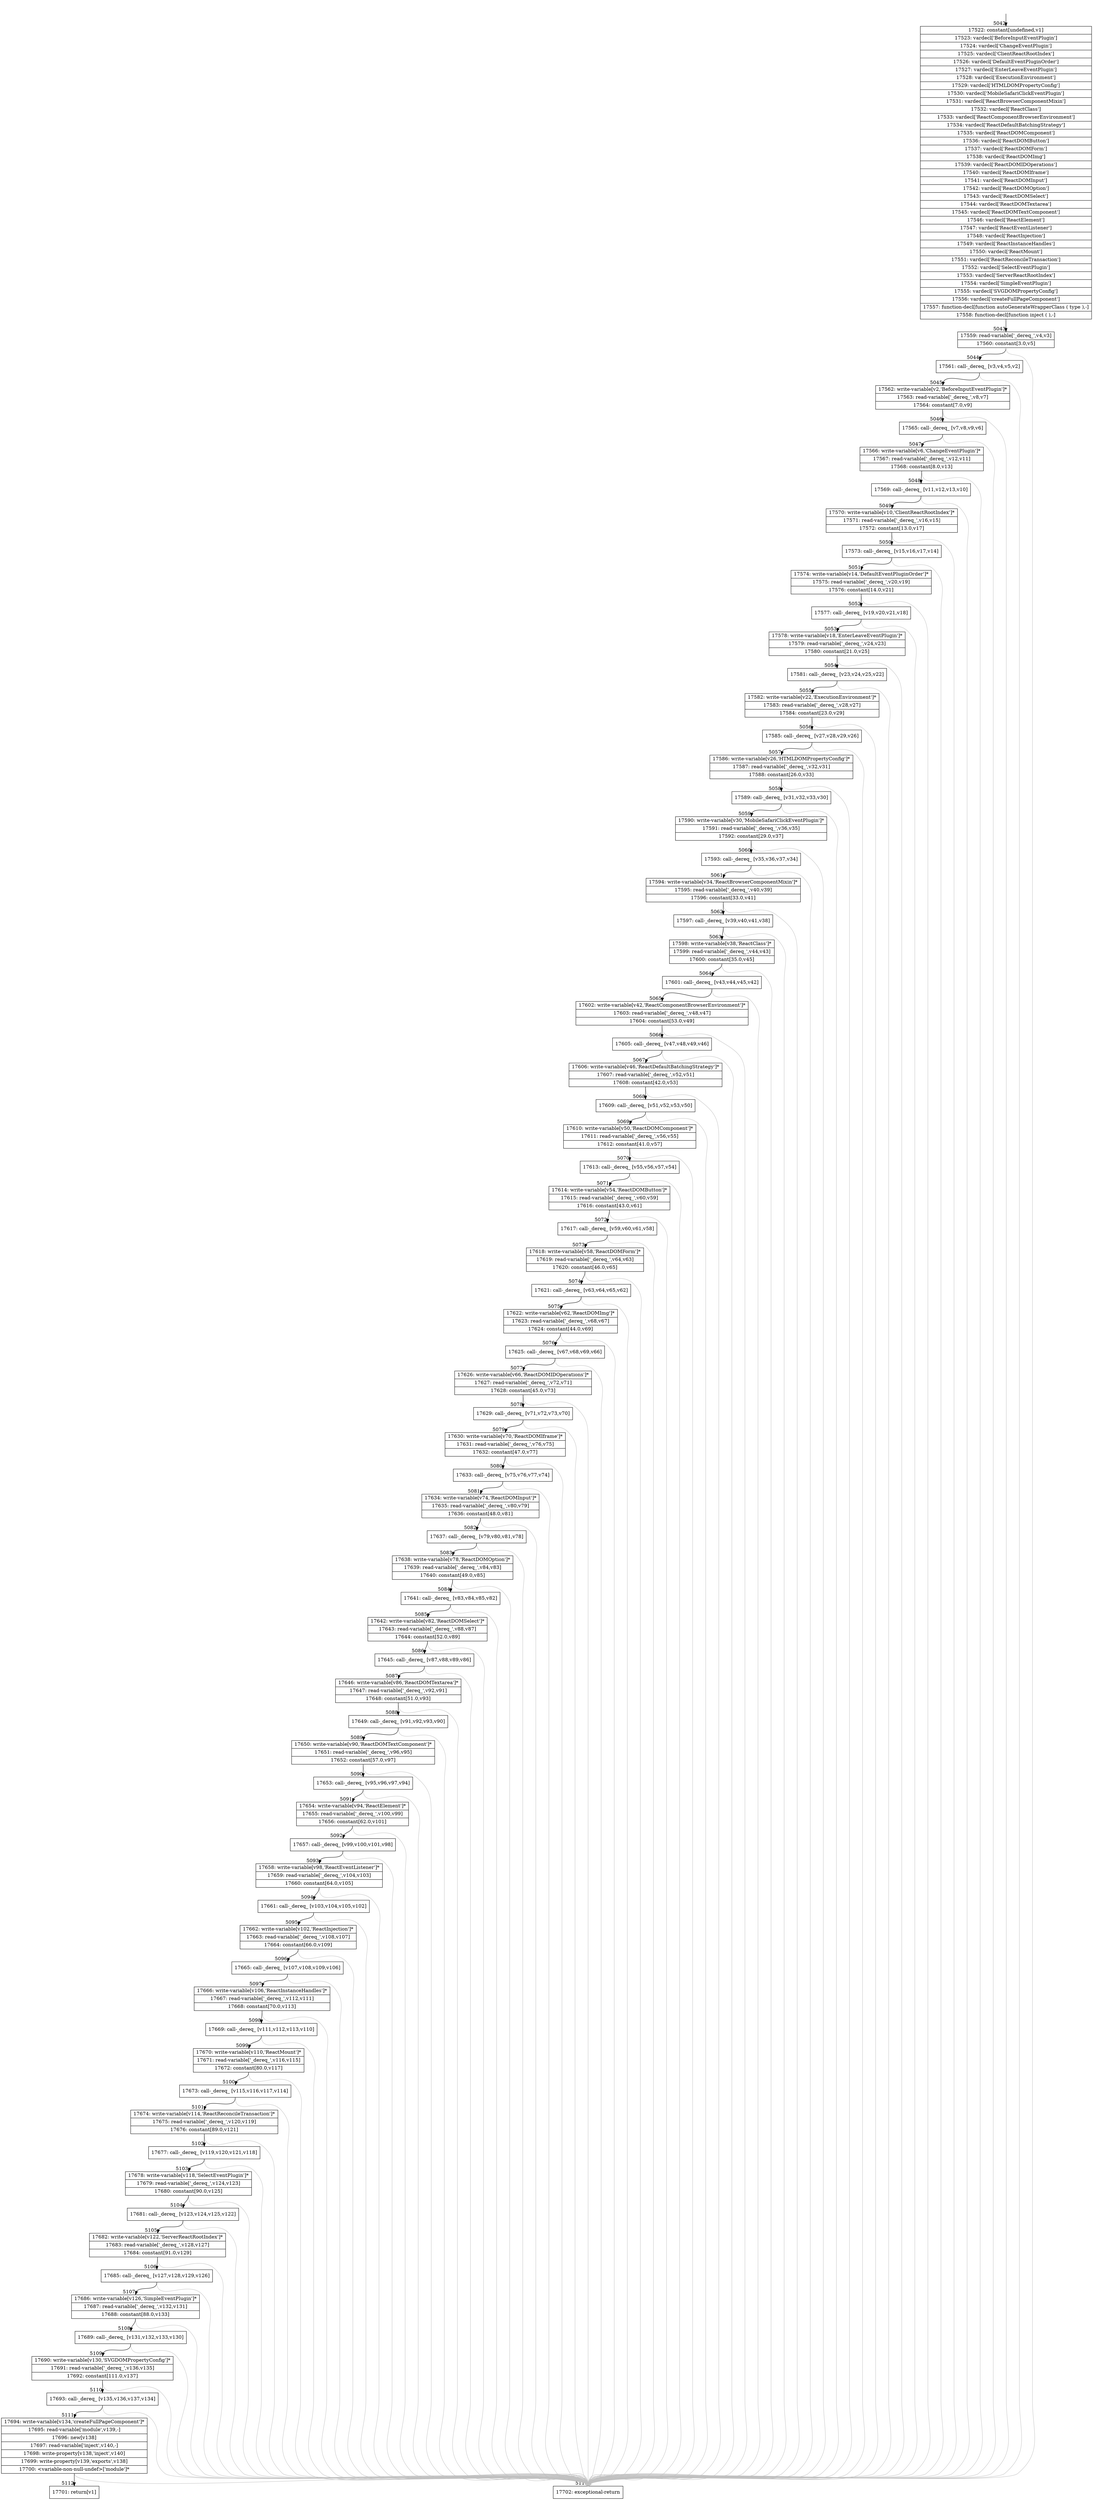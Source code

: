 digraph {
rankdir="TD"
BB_entry338[shape=none,label=""];
BB_entry338 -> BB5042 [tailport=s, headport=n, headlabel="    5042"]
BB5042 [shape=record label="{17522: constant[undefined,v1]|17523: vardecl['BeforeInputEventPlugin']|17524: vardecl['ChangeEventPlugin']|17525: vardecl['ClientReactRootIndex']|17526: vardecl['DefaultEventPluginOrder']|17527: vardecl['EnterLeaveEventPlugin']|17528: vardecl['ExecutionEnvironment']|17529: vardecl['HTMLDOMPropertyConfig']|17530: vardecl['MobileSafariClickEventPlugin']|17531: vardecl['ReactBrowserComponentMixin']|17532: vardecl['ReactClass']|17533: vardecl['ReactComponentBrowserEnvironment']|17534: vardecl['ReactDefaultBatchingStrategy']|17535: vardecl['ReactDOMComponent']|17536: vardecl['ReactDOMButton']|17537: vardecl['ReactDOMForm']|17538: vardecl['ReactDOMImg']|17539: vardecl['ReactDOMIDOperations']|17540: vardecl['ReactDOMIframe']|17541: vardecl['ReactDOMInput']|17542: vardecl['ReactDOMOption']|17543: vardecl['ReactDOMSelect']|17544: vardecl['ReactDOMTextarea']|17545: vardecl['ReactDOMTextComponent']|17546: vardecl['ReactElement']|17547: vardecl['ReactEventListener']|17548: vardecl['ReactInjection']|17549: vardecl['ReactInstanceHandles']|17550: vardecl['ReactMount']|17551: vardecl['ReactReconcileTransaction']|17552: vardecl['SelectEventPlugin']|17553: vardecl['ServerReactRootIndex']|17554: vardecl['SimpleEventPlugin']|17555: vardecl['SVGDOMPropertyConfig']|17556: vardecl['createFullPageComponent']|17557: function-decl[function autoGenerateWrapperClass ( type ),-]|17558: function-decl[function inject ( ),-]}" ] 
BB5042 -> BB5043 [tailport=s, headport=n, headlabel="      5043"]
BB5043 [shape=record label="{17559: read-variable['_dereq_',v4,v3]|17560: constant[3.0,v5]}" ] 
BB5043 -> BB5044 [tailport=s, headport=n, headlabel="      5044"]
BB5043 -> BB5113 [tailport=s, headport=n, color=gray, headlabel="      5113"]
BB5044 [shape=record label="{17561: call-_dereq_ [v3,v4,v5,v2]}" ] 
BB5044 -> BB5045 [tailport=s, headport=n, headlabel="      5045"]
BB5044 -> BB5113 [tailport=s, headport=n, color=gray]
BB5045 [shape=record label="{17562: write-variable[v2,'BeforeInputEventPlugin']*|17563: read-variable['_dereq_',v8,v7]|17564: constant[7.0,v9]}" ] 
BB5045 -> BB5046 [tailport=s, headport=n, headlabel="      5046"]
BB5045 -> BB5113 [tailport=s, headport=n, color=gray]
BB5046 [shape=record label="{17565: call-_dereq_ [v7,v8,v9,v6]}" ] 
BB5046 -> BB5047 [tailport=s, headport=n, headlabel="      5047"]
BB5046 -> BB5113 [tailport=s, headport=n, color=gray]
BB5047 [shape=record label="{17566: write-variable[v6,'ChangeEventPlugin']*|17567: read-variable['_dereq_',v12,v11]|17568: constant[8.0,v13]}" ] 
BB5047 -> BB5048 [tailport=s, headport=n, headlabel="      5048"]
BB5047 -> BB5113 [tailport=s, headport=n, color=gray]
BB5048 [shape=record label="{17569: call-_dereq_ [v11,v12,v13,v10]}" ] 
BB5048 -> BB5049 [tailport=s, headport=n, headlabel="      5049"]
BB5048 -> BB5113 [tailport=s, headport=n, color=gray]
BB5049 [shape=record label="{17570: write-variable[v10,'ClientReactRootIndex']*|17571: read-variable['_dereq_',v16,v15]|17572: constant[13.0,v17]}" ] 
BB5049 -> BB5050 [tailport=s, headport=n, headlabel="      5050"]
BB5049 -> BB5113 [tailport=s, headport=n, color=gray]
BB5050 [shape=record label="{17573: call-_dereq_ [v15,v16,v17,v14]}" ] 
BB5050 -> BB5051 [tailport=s, headport=n, headlabel="      5051"]
BB5050 -> BB5113 [tailport=s, headport=n, color=gray]
BB5051 [shape=record label="{17574: write-variable[v14,'DefaultEventPluginOrder']*|17575: read-variable['_dereq_',v20,v19]|17576: constant[14.0,v21]}" ] 
BB5051 -> BB5052 [tailport=s, headport=n, headlabel="      5052"]
BB5051 -> BB5113 [tailport=s, headport=n, color=gray]
BB5052 [shape=record label="{17577: call-_dereq_ [v19,v20,v21,v18]}" ] 
BB5052 -> BB5053 [tailport=s, headport=n, headlabel="      5053"]
BB5052 -> BB5113 [tailport=s, headport=n, color=gray]
BB5053 [shape=record label="{17578: write-variable[v18,'EnterLeaveEventPlugin']*|17579: read-variable['_dereq_',v24,v23]|17580: constant[21.0,v25]}" ] 
BB5053 -> BB5054 [tailport=s, headport=n, headlabel="      5054"]
BB5053 -> BB5113 [tailport=s, headport=n, color=gray]
BB5054 [shape=record label="{17581: call-_dereq_ [v23,v24,v25,v22]}" ] 
BB5054 -> BB5055 [tailport=s, headport=n, headlabel="      5055"]
BB5054 -> BB5113 [tailport=s, headport=n, color=gray]
BB5055 [shape=record label="{17582: write-variable[v22,'ExecutionEnvironment']*|17583: read-variable['_dereq_',v28,v27]|17584: constant[23.0,v29]}" ] 
BB5055 -> BB5056 [tailport=s, headport=n, headlabel="      5056"]
BB5055 -> BB5113 [tailport=s, headport=n, color=gray]
BB5056 [shape=record label="{17585: call-_dereq_ [v27,v28,v29,v26]}" ] 
BB5056 -> BB5057 [tailport=s, headport=n, headlabel="      5057"]
BB5056 -> BB5113 [tailport=s, headport=n, color=gray]
BB5057 [shape=record label="{17586: write-variable[v26,'HTMLDOMPropertyConfig']*|17587: read-variable['_dereq_',v32,v31]|17588: constant[26.0,v33]}" ] 
BB5057 -> BB5058 [tailport=s, headport=n, headlabel="      5058"]
BB5057 -> BB5113 [tailport=s, headport=n, color=gray]
BB5058 [shape=record label="{17589: call-_dereq_ [v31,v32,v33,v30]}" ] 
BB5058 -> BB5059 [tailport=s, headport=n, headlabel="      5059"]
BB5058 -> BB5113 [tailport=s, headport=n, color=gray]
BB5059 [shape=record label="{17590: write-variable[v30,'MobileSafariClickEventPlugin']*|17591: read-variable['_dereq_',v36,v35]|17592: constant[29.0,v37]}" ] 
BB5059 -> BB5060 [tailport=s, headport=n, headlabel="      5060"]
BB5059 -> BB5113 [tailport=s, headport=n, color=gray]
BB5060 [shape=record label="{17593: call-_dereq_ [v35,v36,v37,v34]}" ] 
BB5060 -> BB5061 [tailport=s, headport=n, headlabel="      5061"]
BB5060 -> BB5113 [tailport=s, headport=n, color=gray]
BB5061 [shape=record label="{17594: write-variable[v34,'ReactBrowserComponentMixin']*|17595: read-variable['_dereq_',v40,v39]|17596: constant[33.0,v41]}" ] 
BB5061 -> BB5062 [tailport=s, headport=n, headlabel="      5062"]
BB5061 -> BB5113 [tailport=s, headport=n, color=gray]
BB5062 [shape=record label="{17597: call-_dereq_ [v39,v40,v41,v38]}" ] 
BB5062 -> BB5063 [tailport=s, headport=n, headlabel="      5063"]
BB5062 -> BB5113 [tailport=s, headport=n, color=gray]
BB5063 [shape=record label="{17598: write-variable[v38,'ReactClass']*|17599: read-variable['_dereq_',v44,v43]|17600: constant[35.0,v45]}" ] 
BB5063 -> BB5064 [tailport=s, headport=n, headlabel="      5064"]
BB5063 -> BB5113 [tailport=s, headport=n, color=gray]
BB5064 [shape=record label="{17601: call-_dereq_ [v43,v44,v45,v42]}" ] 
BB5064 -> BB5065 [tailport=s, headport=n, headlabel="      5065"]
BB5064 -> BB5113 [tailport=s, headport=n, color=gray]
BB5065 [shape=record label="{17602: write-variable[v42,'ReactComponentBrowserEnvironment']*|17603: read-variable['_dereq_',v48,v47]|17604: constant[53.0,v49]}" ] 
BB5065 -> BB5066 [tailport=s, headport=n, headlabel="      5066"]
BB5065 -> BB5113 [tailport=s, headport=n, color=gray]
BB5066 [shape=record label="{17605: call-_dereq_ [v47,v48,v49,v46]}" ] 
BB5066 -> BB5067 [tailport=s, headport=n, headlabel="      5067"]
BB5066 -> BB5113 [tailport=s, headport=n, color=gray]
BB5067 [shape=record label="{17606: write-variable[v46,'ReactDefaultBatchingStrategy']*|17607: read-variable['_dereq_',v52,v51]|17608: constant[42.0,v53]}" ] 
BB5067 -> BB5068 [tailport=s, headport=n, headlabel="      5068"]
BB5067 -> BB5113 [tailport=s, headport=n, color=gray]
BB5068 [shape=record label="{17609: call-_dereq_ [v51,v52,v53,v50]}" ] 
BB5068 -> BB5069 [tailport=s, headport=n, headlabel="      5069"]
BB5068 -> BB5113 [tailport=s, headport=n, color=gray]
BB5069 [shape=record label="{17610: write-variable[v50,'ReactDOMComponent']*|17611: read-variable['_dereq_',v56,v55]|17612: constant[41.0,v57]}" ] 
BB5069 -> BB5070 [tailport=s, headport=n, headlabel="      5070"]
BB5069 -> BB5113 [tailport=s, headport=n, color=gray]
BB5070 [shape=record label="{17613: call-_dereq_ [v55,v56,v57,v54]}" ] 
BB5070 -> BB5071 [tailport=s, headport=n, headlabel="      5071"]
BB5070 -> BB5113 [tailport=s, headport=n, color=gray]
BB5071 [shape=record label="{17614: write-variable[v54,'ReactDOMButton']*|17615: read-variable['_dereq_',v60,v59]|17616: constant[43.0,v61]}" ] 
BB5071 -> BB5072 [tailport=s, headport=n, headlabel="      5072"]
BB5071 -> BB5113 [tailport=s, headport=n, color=gray]
BB5072 [shape=record label="{17617: call-_dereq_ [v59,v60,v61,v58]}" ] 
BB5072 -> BB5073 [tailport=s, headport=n, headlabel="      5073"]
BB5072 -> BB5113 [tailport=s, headport=n, color=gray]
BB5073 [shape=record label="{17618: write-variable[v58,'ReactDOMForm']*|17619: read-variable['_dereq_',v64,v63]|17620: constant[46.0,v65]}" ] 
BB5073 -> BB5074 [tailport=s, headport=n, headlabel="      5074"]
BB5073 -> BB5113 [tailport=s, headport=n, color=gray]
BB5074 [shape=record label="{17621: call-_dereq_ [v63,v64,v65,v62]}" ] 
BB5074 -> BB5075 [tailport=s, headport=n, headlabel="      5075"]
BB5074 -> BB5113 [tailport=s, headport=n, color=gray]
BB5075 [shape=record label="{17622: write-variable[v62,'ReactDOMImg']*|17623: read-variable['_dereq_',v68,v67]|17624: constant[44.0,v69]}" ] 
BB5075 -> BB5076 [tailport=s, headport=n, headlabel="      5076"]
BB5075 -> BB5113 [tailport=s, headport=n, color=gray]
BB5076 [shape=record label="{17625: call-_dereq_ [v67,v68,v69,v66]}" ] 
BB5076 -> BB5077 [tailport=s, headport=n, headlabel="      5077"]
BB5076 -> BB5113 [tailport=s, headport=n, color=gray]
BB5077 [shape=record label="{17626: write-variable[v66,'ReactDOMIDOperations']*|17627: read-variable['_dereq_',v72,v71]|17628: constant[45.0,v73]}" ] 
BB5077 -> BB5078 [tailport=s, headport=n, headlabel="      5078"]
BB5077 -> BB5113 [tailport=s, headport=n, color=gray]
BB5078 [shape=record label="{17629: call-_dereq_ [v71,v72,v73,v70]}" ] 
BB5078 -> BB5079 [tailport=s, headport=n, headlabel="      5079"]
BB5078 -> BB5113 [tailport=s, headport=n, color=gray]
BB5079 [shape=record label="{17630: write-variable[v70,'ReactDOMIframe']*|17631: read-variable['_dereq_',v76,v75]|17632: constant[47.0,v77]}" ] 
BB5079 -> BB5080 [tailport=s, headport=n, headlabel="      5080"]
BB5079 -> BB5113 [tailport=s, headport=n, color=gray]
BB5080 [shape=record label="{17633: call-_dereq_ [v75,v76,v77,v74]}" ] 
BB5080 -> BB5081 [tailport=s, headport=n, headlabel="      5081"]
BB5080 -> BB5113 [tailport=s, headport=n, color=gray]
BB5081 [shape=record label="{17634: write-variable[v74,'ReactDOMInput']*|17635: read-variable['_dereq_',v80,v79]|17636: constant[48.0,v81]}" ] 
BB5081 -> BB5082 [tailport=s, headport=n, headlabel="      5082"]
BB5081 -> BB5113 [tailport=s, headport=n, color=gray]
BB5082 [shape=record label="{17637: call-_dereq_ [v79,v80,v81,v78]}" ] 
BB5082 -> BB5083 [tailport=s, headport=n, headlabel="      5083"]
BB5082 -> BB5113 [tailport=s, headport=n, color=gray]
BB5083 [shape=record label="{17638: write-variable[v78,'ReactDOMOption']*|17639: read-variable['_dereq_',v84,v83]|17640: constant[49.0,v85]}" ] 
BB5083 -> BB5084 [tailport=s, headport=n, headlabel="      5084"]
BB5083 -> BB5113 [tailport=s, headport=n, color=gray]
BB5084 [shape=record label="{17641: call-_dereq_ [v83,v84,v85,v82]}" ] 
BB5084 -> BB5085 [tailport=s, headport=n, headlabel="      5085"]
BB5084 -> BB5113 [tailport=s, headport=n, color=gray]
BB5085 [shape=record label="{17642: write-variable[v82,'ReactDOMSelect']*|17643: read-variable['_dereq_',v88,v87]|17644: constant[52.0,v89]}" ] 
BB5085 -> BB5086 [tailport=s, headport=n, headlabel="      5086"]
BB5085 -> BB5113 [tailport=s, headport=n, color=gray]
BB5086 [shape=record label="{17645: call-_dereq_ [v87,v88,v89,v86]}" ] 
BB5086 -> BB5087 [tailport=s, headport=n, headlabel="      5087"]
BB5086 -> BB5113 [tailport=s, headport=n, color=gray]
BB5087 [shape=record label="{17646: write-variable[v86,'ReactDOMTextarea']*|17647: read-variable['_dereq_',v92,v91]|17648: constant[51.0,v93]}" ] 
BB5087 -> BB5088 [tailport=s, headport=n, headlabel="      5088"]
BB5087 -> BB5113 [tailport=s, headport=n, color=gray]
BB5088 [shape=record label="{17649: call-_dereq_ [v91,v92,v93,v90]}" ] 
BB5088 -> BB5089 [tailport=s, headport=n, headlabel="      5089"]
BB5088 -> BB5113 [tailport=s, headport=n, color=gray]
BB5089 [shape=record label="{17650: write-variable[v90,'ReactDOMTextComponent']*|17651: read-variable['_dereq_',v96,v95]|17652: constant[57.0,v97]}" ] 
BB5089 -> BB5090 [tailport=s, headport=n, headlabel="      5090"]
BB5089 -> BB5113 [tailport=s, headport=n, color=gray]
BB5090 [shape=record label="{17653: call-_dereq_ [v95,v96,v97,v94]}" ] 
BB5090 -> BB5091 [tailport=s, headport=n, headlabel="      5091"]
BB5090 -> BB5113 [tailport=s, headport=n, color=gray]
BB5091 [shape=record label="{17654: write-variable[v94,'ReactElement']*|17655: read-variable['_dereq_',v100,v99]|17656: constant[62.0,v101]}" ] 
BB5091 -> BB5092 [tailport=s, headport=n, headlabel="      5092"]
BB5091 -> BB5113 [tailport=s, headport=n, color=gray]
BB5092 [shape=record label="{17657: call-_dereq_ [v99,v100,v101,v98]}" ] 
BB5092 -> BB5093 [tailport=s, headport=n, headlabel="      5093"]
BB5092 -> BB5113 [tailport=s, headport=n, color=gray]
BB5093 [shape=record label="{17658: write-variable[v98,'ReactEventListener']*|17659: read-variable['_dereq_',v104,v103]|17660: constant[64.0,v105]}" ] 
BB5093 -> BB5094 [tailport=s, headport=n, headlabel="      5094"]
BB5093 -> BB5113 [tailport=s, headport=n, color=gray]
BB5094 [shape=record label="{17661: call-_dereq_ [v103,v104,v105,v102]}" ] 
BB5094 -> BB5095 [tailport=s, headport=n, headlabel="      5095"]
BB5094 -> BB5113 [tailport=s, headport=n, color=gray]
BB5095 [shape=record label="{17662: write-variable[v102,'ReactInjection']*|17663: read-variable['_dereq_',v108,v107]|17664: constant[66.0,v109]}" ] 
BB5095 -> BB5096 [tailport=s, headport=n, headlabel="      5096"]
BB5095 -> BB5113 [tailport=s, headport=n, color=gray]
BB5096 [shape=record label="{17665: call-_dereq_ [v107,v108,v109,v106]}" ] 
BB5096 -> BB5097 [tailport=s, headport=n, headlabel="      5097"]
BB5096 -> BB5113 [tailport=s, headport=n, color=gray]
BB5097 [shape=record label="{17666: write-variable[v106,'ReactInstanceHandles']*|17667: read-variable['_dereq_',v112,v111]|17668: constant[70.0,v113]}" ] 
BB5097 -> BB5098 [tailport=s, headport=n, headlabel="      5098"]
BB5097 -> BB5113 [tailport=s, headport=n, color=gray]
BB5098 [shape=record label="{17669: call-_dereq_ [v111,v112,v113,v110]}" ] 
BB5098 -> BB5099 [tailport=s, headport=n, headlabel="      5099"]
BB5098 -> BB5113 [tailport=s, headport=n, color=gray]
BB5099 [shape=record label="{17670: write-variable[v110,'ReactMount']*|17671: read-variable['_dereq_',v116,v115]|17672: constant[80.0,v117]}" ] 
BB5099 -> BB5100 [tailport=s, headport=n, headlabel="      5100"]
BB5099 -> BB5113 [tailport=s, headport=n, color=gray]
BB5100 [shape=record label="{17673: call-_dereq_ [v115,v116,v117,v114]}" ] 
BB5100 -> BB5101 [tailport=s, headport=n, headlabel="      5101"]
BB5100 -> BB5113 [tailport=s, headport=n, color=gray]
BB5101 [shape=record label="{17674: write-variable[v114,'ReactReconcileTransaction']*|17675: read-variable['_dereq_',v120,v119]|17676: constant[89.0,v121]}" ] 
BB5101 -> BB5102 [tailport=s, headport=n, headlabel="      5102"]
BB5101 -> BB5113 [tailport=s, headport=n, color=gray]
BB5102 [shape=record label="{17677: call-_dereq_ [v119,v120,v121,v118]}" ] 
BB5102 -> BB5103 [tailport=s, headport=n, headlabel="      5103"]
BB5102 -> BB5113 [tailport=s, headport=n, color=gray]
BB5103 [shape=record label="{17678: write-variable[v118,'SelectEventPlugin']*|17679: read-variable['_dereq_',v124,v123]|17680: constant[90.0,v125]}" ] 
BB5103 -> BB5104 [tailport=s, headport=n, headlabel="      5104"]
BB5103 -> BB5113 [tailport=s, headport=n, color=gray]
BB5104 [shape=record label="{17681: call-_dereq_ [v123,v124,v125,v122]}" ] 
BB5104 -> BB5105 [tailport=s, headport=n, headlabel="      5105"]
BB5104 -> BB5113 [tailport=s, headport=n, color=gray]
BB5105 [shape=record label="{17682: write-variable[v122,'ServerReactRootIndex']*|17683: read-variable['_dereq_',v128,v127]|17684: constant[91.0,v129]}" ] 
BB5105 -> BB5106 [tailport=s, headport=n, headlabel="      5106"]
BB5105 -> BB5113 [tailport=s, headport=n, color=gray]
BB5106 [shape=record label="{17685: call-_dereq_ [v127,v128,v129,v126]}" ] 
BB5106 -> BB5107 [tailport=s, headport=n, headlabel="      5107"]
BB5106 -> BB5113 [tailport=s, headport=n, color=gray]
BB5107 [shape=record label="{17686: write-variable[v126,'SimpleEventPlugin']*|17687: read-variable['_dereq_',v132,v131]|17688: constant[88.0,v133]}" ] 
BB5107 -> BB5108 [tailport=s, headport=n, headlabel="      5108"]
BB5107 -> BB5113 [tailport=s, headport=n, color=gray]
BB5108 [shape=record label="{17689: call-_dereq_ [v131,v132,v133,v130]}" ] 
BB5108 -> BB5109 [tailport=s, headport=n, headlabel="      5109"]
BB5108 -> BB5113 [tailport=s, headport=n, color=gray]
BB5109 [shape=record label="{17690: write-variable[v130,'SVGDOMPropertyConfig']*|17691: read-variable['_dereq_',v136,v135]|17692: constant[111.0,v137]}" ] 
BB5109 -> BB5110 [tailport=s, headport=n, headlabel="      5110"]
BB5109 -> BB5113 [tailport=s, headport=n, color=gray]
BB5110 [shape=record label="{17693: call-_dereq_ [v135,v136,v137,v134]}" ] 
BB5110 -> BB5111 [tailport=s, headport=n, headlabel="      5111"]
BB5110 -> BB5113 [tailport=s, headport=n, color=gray]
BB5111 [shape=record label="{17694: write-variable[v134,'createFullPageComponent']*|17695: read-variable['module',v139,-]|17696: new[v138]|17697: read-variable['inject',v140,-]|17698: write-property[v138,'inject',v140]|17699: write-property[v139,'exports',v138]|17700: \<variable-non-null-undef\>['module']*}" ] 
BB5111 -> BB5112 [tailport=s, headport=n, headlabel="      5112"]
BB5111 -> BB5113 [tailport=s, headport=n, color=gray]
BB5112 [shape=record label="{17701: return[v1]}" ] 
BB5113 [shape=record label="{17702: exceptional-return}" ] 
//#$~ 9324
}
